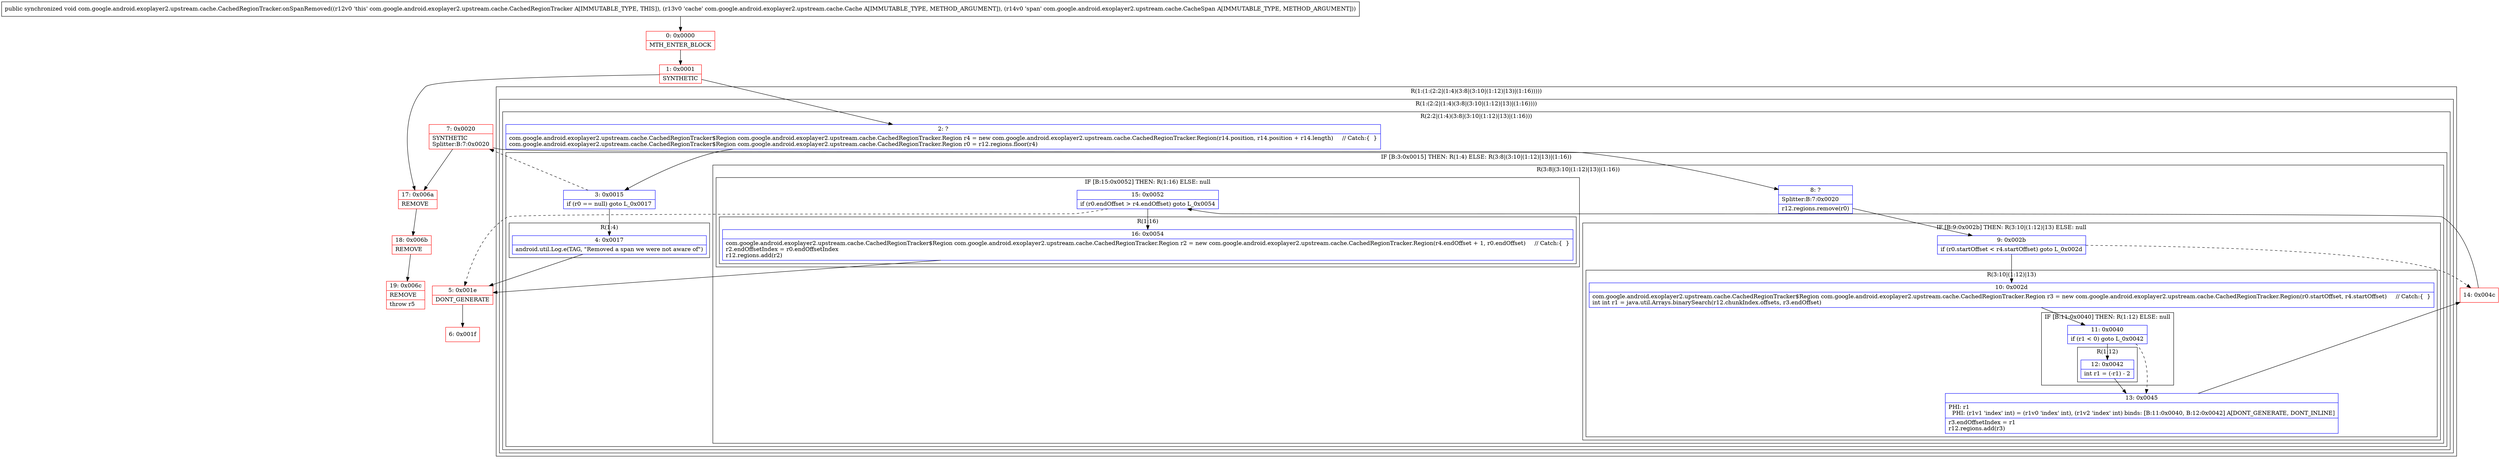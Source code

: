 digraph "CFG forcom.google.android.exoplayer2.upstream.cache.CachedRegionTracker.onSpanRemoved(Lcom\/google\/android\/exoplayer2\/upstream\/cache\/Cache;Lcom\/google\/android\/exoplayer2\/upstream\/cache\/CacheSpan;)V" {
subgraph cluster_Region_1523580826 {
label = "R(1:(1:(2:2|(1:4)(3:8|(3:10|(1:12)|13)|(1:16)))))";
node [shape=record,color=blue];
subgraph cluster_Region_495302124 {
label = "R(1:(2:2|(1:4)(3:8|(3:10|(1:12)|13)|(1:16))))";
node [shape=record,color=blue];
subgraph cluster_Region_759858968 {
label = "R(2:2|(1:4)(3:8|(3:10|(1:12)|13)|(1:16)))";
node [shape=record,color=blue];
Node_2 [shape=record,label="{2\:\ ?|com.google.android.exoplayer2.upstream.cache.CachedRegionTracker$Region com.google.android.exoplayer2.upstream.cache.CachedRegionTracker.Region r4 = new com.google.android.exoplayer2.upstream.cache.CachedRegionTracker.Region(r14.position, r14.position + r14.length)     \/\/ Catch:\{  \}\lcom.google.android.exoplayer2.upstream.cache.CachedRegionTracker$Region com.google.android.exoplayer2.upstream.cache.CachedRegionTracker.Region r0 = r12.regions.floor(r4)\l}"];
subgraph cluster_IfRegion_657011070 {
label = "IF [B:3:0x0015] THEN: R(1:4) ELSE: R(3:8|(3:10|(1:12)|13)|(1:16))";
node [shape=record,color=blue];
Node_3 [shape=record,label="{3\:\ 0x0015|if (r0 == null) goto L_0x0017\l}"];
subgraph cluster_Region_1638469051 {
label = "R(1:4)";
node [shape=record,color=blue];
Node_4 [shape=record,label="{4\:\ 0x0017|android.util.Log.e(TAG, \"Removed a span we were not aware of\")\l}"];
}
subgraph cluster_Region_870678393 {
label = "R(3:8|(3:10|(1:12)|13)|(1:16))";
node [shape=record,color=blue];
Node_8 [shape=record,label="{8\:\ ?|Splitter:B:7:0x0020\l|r12.regions.remove(r0)\l}"];
subgraph cluster_IfRegion_242532537 {
label = "IF [B:9:0x002b] THEN: R(3:10|(1:12)|13) ELSE: null";
node [shape=record,color=blue];
Node_9 [shape=record,label="{9\:\ 0x002b|if (r0.startOffset \< r4.startOffset) goto L_0x002d\l}"];
subgraph cluster_Region_1817117408 {
label = "R(3:10|(1:12)|13)";
node [shape=record,color=blue];
Node_10 [shape=record,label="{10\:\ 0x002d|com.google.android.exoplayer2.upstream.cache.CachedRegionTracker$Region com.google.android.exoplayer2.upstream.cache.CachedRegionTracker.Region r3 = new com.google.android.exoplayer2.upstream.cache.CachedRegionTracker.Region(r0.startOffset, r4.startOffset)     \/\/ Catch:\{  \}\lint int r1 = java.util.Arrays.binarySearch(r12.chunkIndex.offsets, r3.endOffset)\l}"];
subgraph cluster_IfRegion_328369914 {
label = "IF [B:11:0x0040] THEN: R(1:12) ELSE: null";
node [shape=record,color=blue];
Node_11 [shape=record,label="{11\:\ 0x0040|if (r1 \< 0) goto L_0x0042\l}"];
subgraph cluster_Region_505834830 {
label = "R(1:12)";
node [shape=record,color=blue];
Node_12 [shape=record,label="{12\:\ 0x0042|int r1 = (\-r1) \- 2\l}"];
}
}
Node_13 [shape=record,label="{13\:\ 0x0045|PHI: r1 \l  PHI: (r1v1 'index' int) = (r1v0 'index' int), (r1v2 'index' int) binds: [B:11:0x0040, B:12:0x0042] A[DONT_GENERATE, DONT_INLINE]\l|r3.endOffsetIndex = r1\lr12.regions.add(r3)\l}"];
}
}
subgraph cluster_IfRegion_1987801777 {
label = "IF [B:15:0x0052] THEN: R(1:16) ELSE: null";
node [shape=record,color=blue];
Node_15 [shape=record,label="{15\:\ 0x0052|if (r0.endOffset \> r4.endOffset) goto L_0x0054\l}"];
subgraph cluster_Region_259021089 {
label = "R(1:16)";
node [shape=record,color=blue];
Node_16 [shape=record,label="{16\:\ 0x0054|com.google.android.exoplayer2.upstream.cache.CachedRegionTracker$Region com.google.android.exoplayer2.upstream.cache.CachedRegionTracker.Region r2 = new com.google.android.exoplayer2.upstream.cache.CachedRegionTracker.Region(r4.endOffset + 1, r0.endOffset)     \/\/ Catch:\{  \}\lr2.endOffsetIndex = r0.endOffsetIndex\lr12.regions.add(r2)\l}"];
}
}
}
}
}
}
}
Node_0 [shape=record,color=red,label="{0\:\ 0x0000|MTH_ENTER_BLOCK\l}"];
Node_1 [shape=record,color=red,label="{1\:\ 0x0001|SYNTHETIC\l}"];
Node_5 [shape=record,color=red,label="{5\:\ 0x001e|DONT_GENERATE\l}"];
Node_6 [shape=record,color=red,label="{6\:\ 0x001f}"];
Node_7 [shape=record,color=red,label="{7\:\ 0x0020|SYNTHETIC\lSplitter:B:7:0x0020\l}"];
Node_14 [shape=record,color=red,label="{14\:\ 0x004c}"];
Node_17 [shape=record,color=red,label="{17\:\ 0x006a|REMOVE\l}"];
Node_18 [shape=record,color=red,label="{18\:\ 0x006b|REMOVE\l}"];
Node_19 [shape=record,color=red,label="{19\:\ 0x006c|REMOVE\l|throw r5\l}"];
MethodNode[shape=record,label="{public synchronized void com.google.android.exoplayer2.upstream.cache.CachedRegionTracker.onSpanRemoved((r12v0 'this' com.google.android.exoplayer2.upstream.cache.CachedRegionTracker A[IMMUTABLE_TYPE, THIS]), (r13v0 'cache' com.google.android.exoplayer2.upstream.cache.Cache A[IMMUTABLE_TYPE, METHOD_ARGUMENT]), (r14v0 'span' com.google.android.exoplayer2.upstream.cache.CacheSpan A[IMMUTABLE_TYPE, METHOD_ARGUMENT])) }"];
MethodNode -> Node_0;
Node_2 -> Node_3;
Node_3 -> Node_4;
Node_3 -> Node_7[style=dashed];
Node_4 -> Node_5;
Node_8 -> Node_9;
Node_9 -> Node_10;
Node_9 -> Node_14[style=dashed];
Node_10 -> Node_11;
Node_11 -> Node_12;
Node_11 -> Node_13[style=dashed];
Node_12 -> Node_13;
Node_13 -> Node_14;
Node_15 -> Node_5[style=dashed];
Node_15 -> Node_16;
Node_16 -> Node_5;
Node_0 -> Node_1;
Node_1 -> Node_2;
Node_1 -> Node_17;
Node_5 -> Node_6;
Node_7 -> Node_8;
Node_7 -> Node_17;
Node_14 -> Node_15;
Node_17 -> Node_18;
Node_18 -> Node_19;
}

